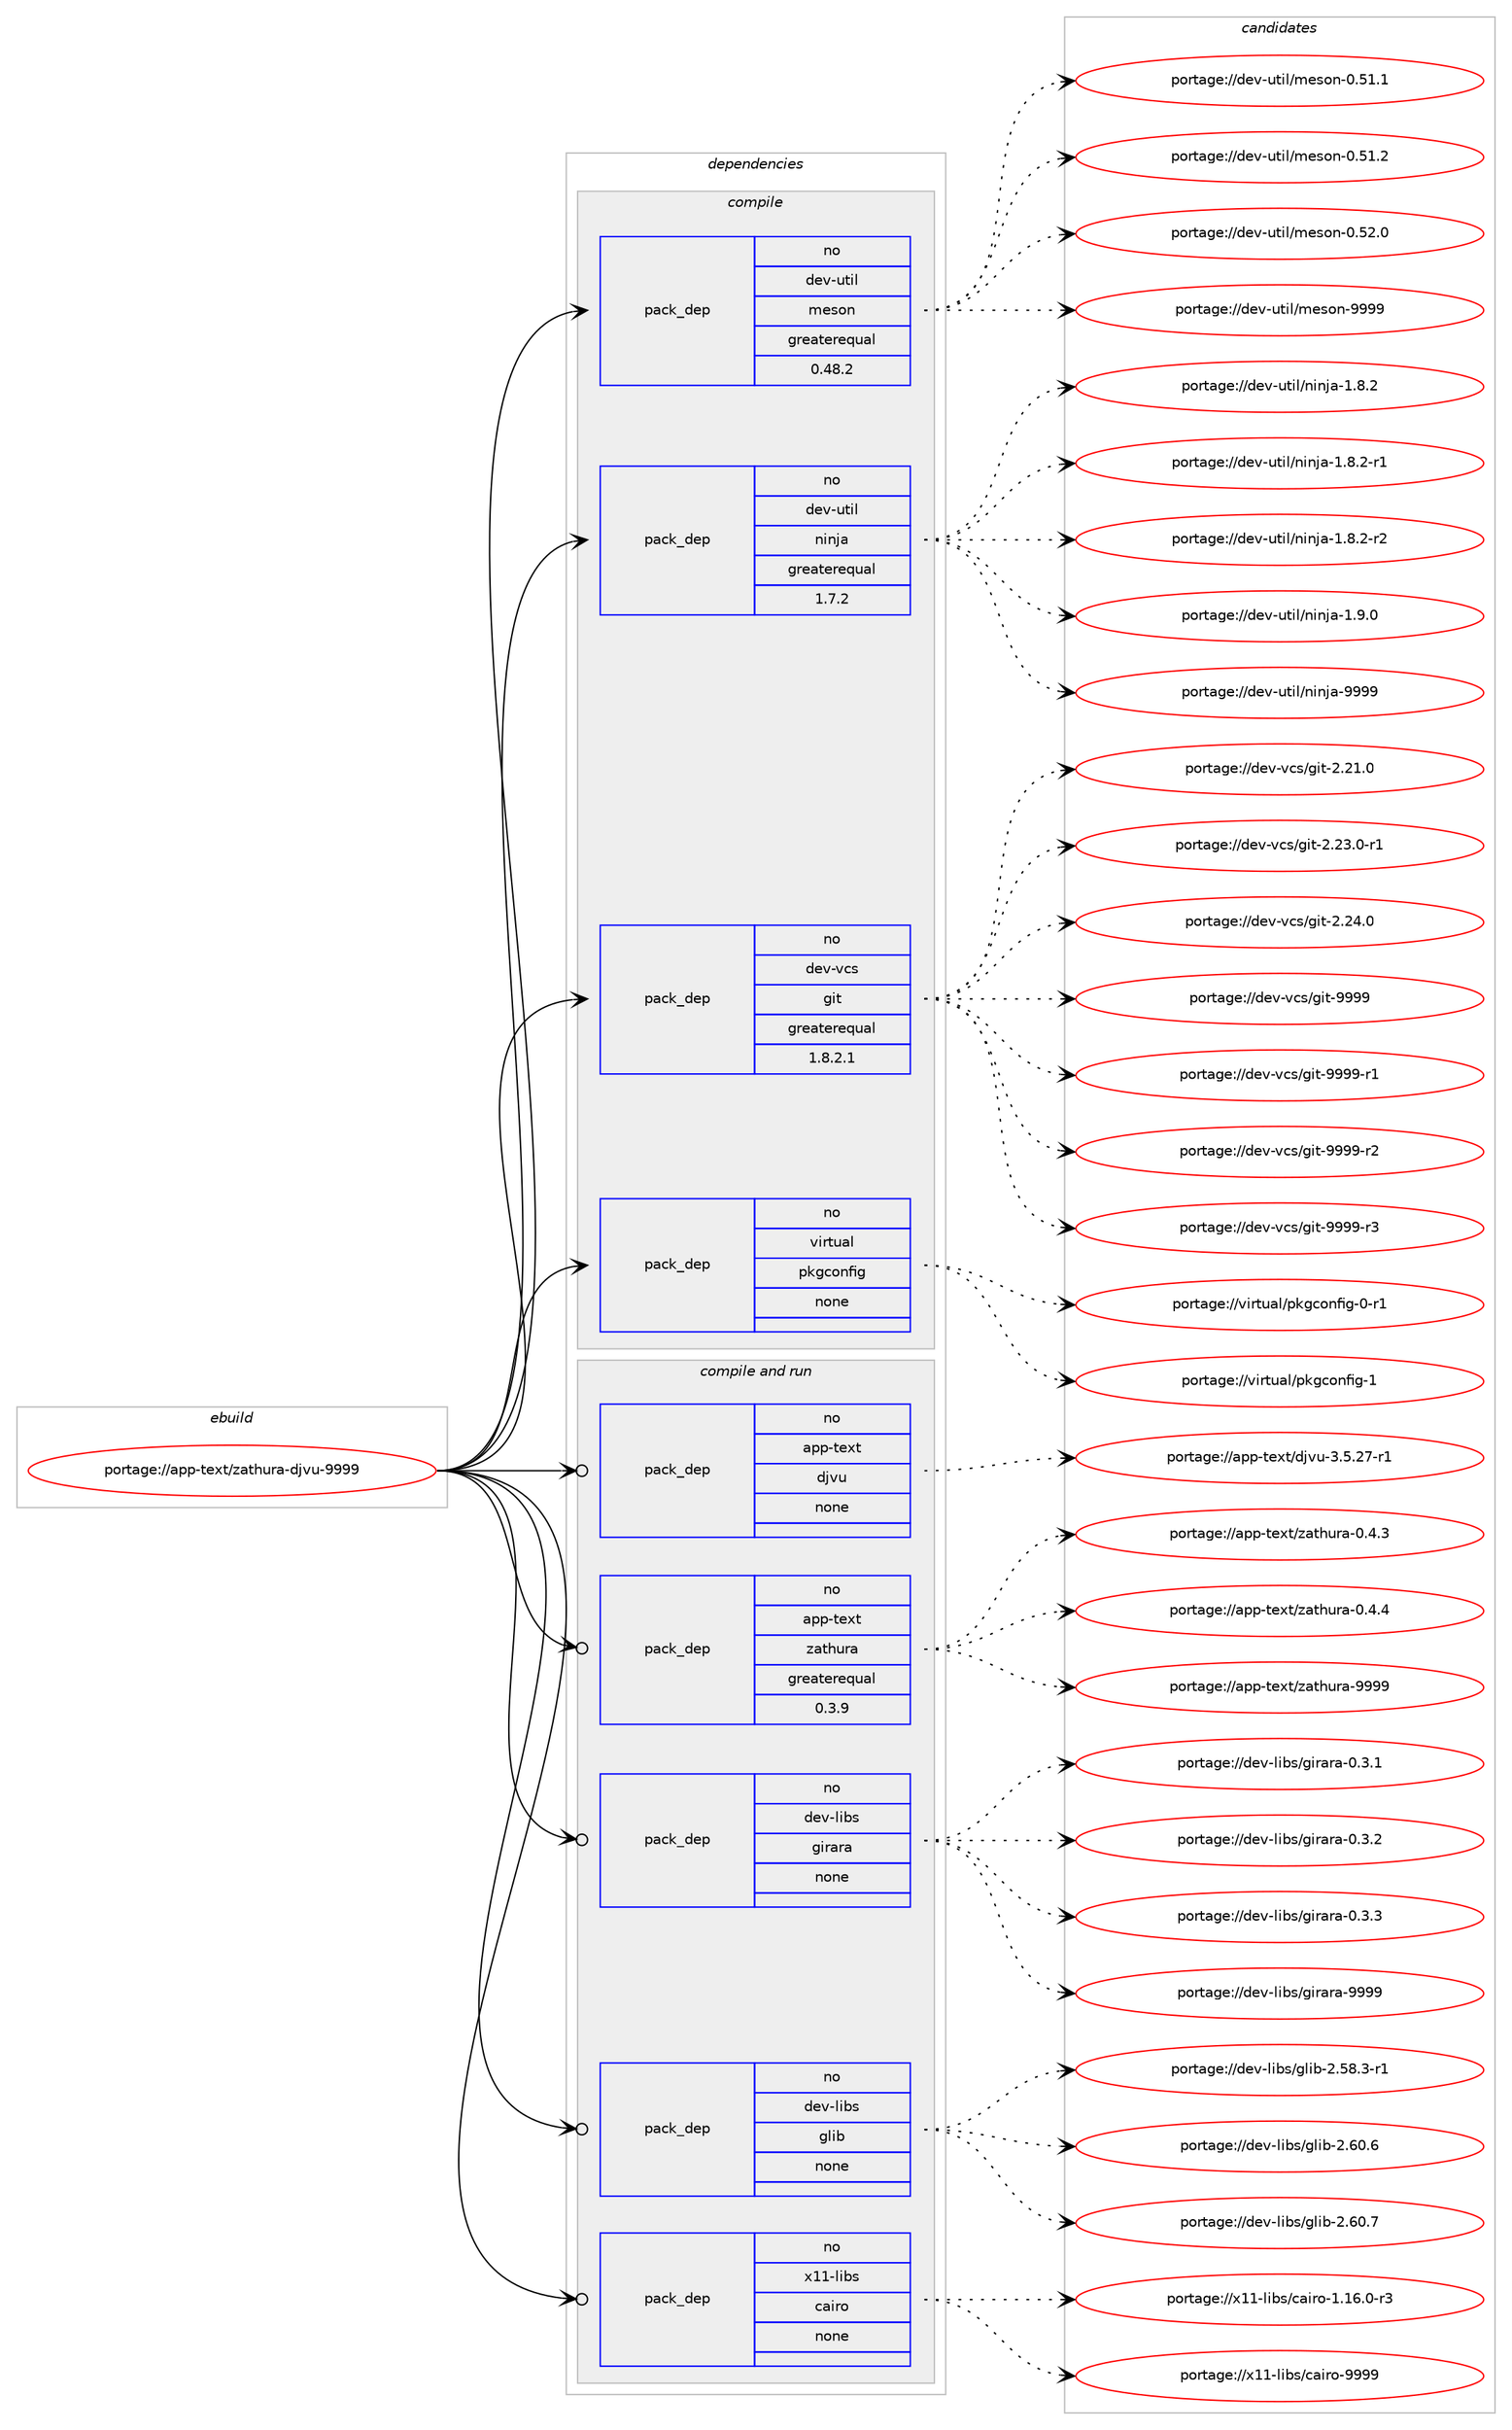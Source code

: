digraph prolog {

# *************
# Graph options
# *************

newrank=true;
concentrate=true;
compound=true;
graph [rankdir=LR,fontname=Helvetica,fontsize=10,ranksep=1.5];#, ranksep=2.5, nodesep=0.2];
edge  [arrowhead=vee];
node  [fontname=Helvetica,fontsize=10];

# **********
# The ebuild
# **********

subgraph cluster_leftcol {
color=gray;
rank=same;
label=<<i>ebuild</i>>;
id [label="portage://app-text/zathura-djvu-9999", color=red, width=4, href="../app-text/zathura-djvu-9999.svg"];
}

# ****************
# The dependencies
# ****************

subgraph cluster_midcol {
color=gray;
label=<<i>dependencies</i>>;
subgraph cluster_compile {
fillcolor="#eeeeee";
style=filled;
label=<<i>compile</i>>;
subgraph pack36477 {
dependency48996 [label=<<TABLE BORDER="0" CELLBORDER="1" CELLSPACING="0" CELLPADDING="4" WIDTH="220"><TR><TD ROWSPAN="6" CELLPADDING="30">pack_dep</TD></TR><TR><TD WIDTH="110">no</TD></TR><TR><TD>dev-util</TD></TR><TR><TD>meson</TD></TR><TR><TD>greaterequal</TD></TR><TR><TD>0.48.2</TD></TR></TABLE>>, shape=none, color=blue];
}
id:e -> dependency48996:w [weight=20,style="solid",arrowhead="vee"];
subgraph pack36478 {
dependency48997 [label=<<TABLE BORDER="0" CELLBORDER="1" CELLSPACING="0" CELLPADDING="4" WIDTH="220"><TR><TD ROWSPAN="6" CELLPADDING="30">pack_dep</TD></TR><TR><TD WIDTH="110">no</TD></TR><TR><TD>dev-util</TD></TR><TR><TD>ninja</TD></TR><TR><TD>greaterequal</TD></TR><TR><TD>1.7.2</TD></TR></TABLE>>, shape=none, color=blue];
}
id:e -> dependency48997:w [weight=20,style="solid",arrowhead="vee"];
subgraph pack36479 {
dependency48998 [label=<<TABLE BORDER="0" CELLBORDER="1" CELLSPACING="0" CELLPADDING="4" WIDTH="220"><TR><TD ROWSPAN="6" CELLPADDING="30">pack_dep</TD></TR><TR><TD WIDTH="110">no</TD></TR><TR><TD>dev-vcs</TD></TR><TR><TD>git</TD></TR><TR><TD>greaterequal</TD></TR><TR><TD>1.8.2.1</TD></TR></TABLE>>, shape=none, color=blue];
}
id:e -> dependency48998:w [weight=20,style="solid",arrowhead="vee"];
subgraph pack36480 {
dependency48999 [label=<<TABLE BORDER="0" CELLBORDER="1" CELLSPACING="0" CELLPADDING="4" WIDTH="220"><TR><TD ROWSPAN="6" CELLPADDING="30">pack_dep</TD></TR><TR><TD WIDTH="110">no</TD></TR><TR><TD>virtual</TD></TR><TR><TD>pkgconfig</TD></TR><TR><TD>none</TD></TR><TR><TD></TD></TR></TABLE>>, shape=none, color=blue];
}
id:e -> dependency48999:w [weight=20,style="solid",arrowhead="vee"];
}
subgraph cluster_compileandrun {
fillcolor="#eeeeee";
style=filled;
label=<<i>compile and run</i>>;
subgraph pack36481 {
dependency49000 [label=<<TABLE BORDER="0" CELLBORDER="1" CELLSPACING="0" CELLPADDING="4" WIDTH="220"><TR><TD ROWSPAN="6" CELLPADDING="30">pack_dep</TD></TR><TR><TD WIDTH="110">no</TD></TR><TR><TD>app-text</TD></TR><TR><TD>djvu</TD></TR><TR><TD>none</TD></TR><TR><TD></TD></TR></TABLE>>, shape=none, color=blue];
}
id:e -> dependency49000:w [weight=20,style="solid",arrowhead="odotvee"];
subgraph pack36482 {
dependency49001 [label=<<TABLE BORDER="0" CELLBORDER="1" CELLSPACING="0" CELLPADDING="4" WIDTH="220"><TR><TD ROWSPAN="6" CELLPADDING="30">pack_dep</TD></TR><TR><TD WIDTH="110">no</TD></TR><TR><TD>app-text</TD></TR><TR><TD>zathura</TD></TR><TR><TD>greaterequal</TD></TR><TR><TD>0.3.9</TD></TR></TABLE>>, shape=none, color=blue];
}
id:e -> dependency49001:w [weight=20,style="solid",arrowhead="odotvee"];
subgraph pack36483 {
dependency49002 [label=<<TABLE BORDER="0" CELLBORDER="1" CELLSPACING="0" CELLPADDING="4" WIDTH="220"><TR><TD ROWSPAN="6" CELLPADDING="30">pack_dep</TD></TR><TR><TD WIDTH="110">no</TD></TR><TR><TD>dev-libs</TD></TR><TR><TD>girara</TD></TR><TR><TD>none</TD></TR><TR><TD></TD></TR></TABLE>>, shape=none, color=blue];
}
id:e -> dependency49002:w [weight=20,style="solid",arrowhead="odotvee"];
subgraph pack36484 {
dependency49003 [label=<<TABLE BORDER="0" CELLBORDER="1" CELLSPACING="0" CELLPADDING="4" WIDTH="220"><TR><TD ROWSPAN="6" CELLPADDING="30">pack_dep</TD></TR><TR><TD WIDTH="110">no</TD></TR><TR><TD>dev-libs</TD></TR><TR><TD>glib</TD></TR><TR><TD>none</TD></TR><TR><TD></TD></TR></TABLE>>, shape=none, color=blue];
}
id:e -> dependency49003:w [weight=20,style="solid",arrowhead="odotvee"];
subgraph pack36485 {
dependency49004 [label=<<TABLE BORDER="0" CELLBORDER="1" CELLSPACING="0" CELLPADDING="4" WIDTH="220"><TR><TD ROWSPAN="6" CELLPADDING="30">pack_dep</TD></TR><TR><TD WIDTH="110">no</TD></TR><TR><TD>x11-libs</TD></TR><TR><TD>cairo</TD></TR><TR><TD>none</TD></TR><TR><TD></TD></TR></TABLE>>, shape=none, color=blue];
}
id:e -> dependency49004:w [weight=20,style="solid",arrowhead="odotvee"];
}
subgraph cluster_run {
fillcolor="#eeeeee";
style=filled;
label=<<i>run</i>>;
}
}

# **************
# The candidates
# **************

subgraph cluster_choices {
rank=same;
color=gray;
label=<<i>candidates</i>>;

subgraph choice36477 {
color=black;
nodesep=1;
choiceportage100101118451171161051084710910111511111045484653494649 [label="portage://dev-util/meson-0.51.1", color=red, width=4,href="../dev-util/meson-0.51.1.svg"];
choiceportage100101118451171161051084710910111511111045484653494650 [label="portage://dev-util/meson-0.51.2", color=red, width=4,href="../dev-util/meson-0.51.2.svg"];
choiceportage100101118451171161051084710910111511111045484653504648 [label="portage://dev-util/meson-0.52.0", color=red, width=4,href="../dev-util/meson-0.52.0.svg"];
choiceportage10010111845117116105108471091011151111104557575757 [label="portage://dev-util/meson-9999", color=red, width=4,href="../dev-util/meson-9999.svg"];
dependency48996:e -> choiceportage100101118451171161051084710910111511111045484653494649:w [style=dotted,weight="100"];
dependency48996:e -> choiceportage100101118451171161051084710910111511111045484653494650:w [style=dotted,weight="100"];
dependency48996:e -> choiceportage100101118451171161051084710910111511111045484653504648:w [style=dotted,weight="100"];
dependency48996:e -> choiceportage10010111845117116105108471091011151111104557575757:w [style=dotted,weight="100"];
}
subgraph choice36478 {
color=black;
nodesep=1;
choiceportage100101118451171161051084711010511010697454946564650 [label="portage://dev-util/ninja-1.8.2", color=red, width=4,href="../dev-util/ninja-1.8.2.svg"];
choiceportage1001011184511711610510847110105110106974549465646504511449 [label="portage://dev-util/ninja-1.8.2-r1", color=red, width=4,href="../dev-util/ninja-1.8.2-r1.svg"];
choiceportage1001011184511711610510847110105110106974549465646504511450 [label="portage://dev-util/ninja-1.8.2-r2", color=red, width=4,href="../dev-util/ninja-1.8.2-r2.svg"];
choiceportage100101118451171161051084711010511010697454946574648 [label="portage://dev-util/ninja-1.9.0", color=red, width=4,href="../dev-util/ninja-1.9.0.svg"];
choiceportage1001011184511711610510847110105110106974557575757 [label="portage://dev-util/ninja-9999", color=red, width=4,href="../dev-util/ninja-9999.svg"];
dependency48997:e -> choiceportage100101118451171161051084711010511010697454946564650:w [style=dotted,weight="100"];
dependency48997:e -> choiceportage1001011184511711610510847110105110106974549465646504511449:w [style=dotted,weight="100"];
dependency48997:e -> choiceportage1001011184511711610510847110105110106974549465646504511450:w [style=dotted,weight="100"];
dependency48997:e -> choiceportage100101118451171161051084711010511010697454946574648:w [style=dotted,weight="100"];
dependency48997:e -> choiceportage1001011184511711610510847110105110106974557575757:w [style=dotted,weight="100"];
}
subgraph choice36479 {
color=black;
nodesep=1;
choiceportage10010111845118991154710310511645504650494648 [label="portage://dev-vcs/git-2.21.0", color=red, width=4,href="../dev-vcs/git-2.21.0.svg"];
choiceportage100101118451189911547103105116455046505146484511449 [label="portage://dev-vcs/git-2.23.0-r1", color=red, width=4,href="../dev-vcs/git-2.23.0-r1.svg"];
choiceportage10010111845118991154710310511645504650524648 [label="portage://dev-vcs/git-2.24.0", color=red, width=4,href="../dev-vcs/git-2.24.0.svg"];
choiceportage1001011184511899115471031051164557575757 [label="portage://dev-vcs/git-9999", color=red, width=4,href="../dev-vcs/git-9999.svg"];
choiceportage10010111845118991154710310511645575757574511449 [label="portage://dev-vcs/git-9999-r1", color=red, width=4,href="../dev-vcs/git-9999-r1.svg"];
choiceportage10010111845118991154710310511645575757574511450 [label="portage://dev-vcs/git-9999-r2", color=red, width=4,href="../dev-vcs/git-9999-r2.svg"];
choiceportage10010111845118991154710310511645575757574511451 [label="portage://dev-vcs/git-9999-r3", color=red, width=4,href="../dev-vcs/git-9999-r3.svg"];
dependency48998:e -> choiceportage10010111845118991154710310511645504650494648:w [style=dotted,weight="100"];
dependency48998:e -> choiceportage100101118451189911547103105116455046505146484511449:w [style=dotted,weight="100"];
dependency48998:e -> choiceportage10010111845118991154710310511645504650524648:w [style=dotted,weight="100"];
dependency48998:e -> choiceportage1001011184511899115471031051164557575757:w [style=dotted,weight="100"];
dependency48998:e -> choiceportage10010111845118991154710310511645575757574511449:w [style=dotted,weight="100"];
dependency48998:e -> choiceportage10010111845118991154710310511645575757574511450:w [style=dotted,weight="100"];
dependency48998:e -> choiceportage10010111845118991154710310511645575757574511451:w [style=dotted,weight="100"];
}
subgraph choice36480 {
color=black;
nodesep=1;
choiceportage11810511411611797108471121071039911111010210510345484511449 [label="portage://virtual/pkgconfig-0-r1", color=red, width=4,href="../virtual/pkgconfig-0-r1.svg"];
choiceportage1181051141161179710847112107103991111101021051034549 [label="portage://virtual/pkgconfig-1", color=red, width=4,href="../virtual/pkgconfig-1.svg"];
dependency48999:e -> choiceportage11810511411611797108471121071039911111010210510345484511449:w [style=dotted,weight="100"];
dependency48999:e -> choiceportage1181051141161179710847112107103991111101021051034549:w [style=dotted,weight="100"];
}
subgraph choice36481 {
color=black;
nodesep=1;
choiceportage971121124511610112011647100106118117455146534650554511449 [label="portage://app-text/djvu-3.5.27-r1", color=red, width=4,href="../app-text/djvu-3.5.27-r1.svg"];
dependency49000:e -> choiceportage971121124511610112011647100106118117455146534650554511449:w [style=dotted,weight="100"];
}
subgraph choice36482 {
color=black;
nodesep=1;
choiceportage9711211245116101120116471229711610411711497454846524651 [label="portage://app-text/zathura-0.4.3", color=red, width=4,href="../app-text/zathura-0.4.3.svg"];
choiceportage9711211245116101120116471229711610411711497454846524652 [label="portage://app-text/zathura-0.4.4", color=red, width=4,href="../app-text/zathura-0.4.4.svg"];
choiceportage97112112451161011201164712297116104117114974557575757 [label="portage://app-text/zathura-9999", color=red, width=4,href="../app-text/zathura-9999.svg"];
dependency49001:e -> choiceportage9711211245116101120116471229711610411711497454846524651:w [style=dotted,weight="100"];
dependency49001:e -> choiceportage9711211245116101120116471229711610411711497454846524652:w [style=dotted,weight="100"];
dependency49001:e -> choiceportage97112112451161011201164712297116104117114974557575757:w [style=dotted,weight="100"];
}
subgraph choice36483 {
color=black;
nodesep=1;
choiceportage1001011184510810598115471031051149711497454846514649 [label="portage://dev-libs/girara-0.3.1", color=red, width=4,href="../dev-libs/girara-0.3.1.svg"];
choiceportage1001011184510810598115471031051149711497454846514650 [label="portage://dev-libs/girara-0.3.2", color=red, width=4,href="../dev-libs/girara-0.3.2.svg"];
choiceportage1001011184510810598115471031051149711497454846514651 [label="portage://dev-libs/girara-0.3.3", color=red, width=4,href="../dev-libs/girara-0.3.3.svg"];
choiceportage10010111845108105981154710310511497114974557575757 [label="portage://dev-libs/girara-9999", color=red, width=4,href="../dev-libs/girara-9999.svg"];
dependency49002:e -> choiceportage1001011184510810598115471031051149711497454846514649:w [style=dotted,weight="100"];
dependency49002:e -> choiceportage1001011184510810598115471031051149711497454846514650:w [style=dotted,weight="100"];
dependency49002:e -> choiceportage1001011184510810598115471031051149711497454846514651:w [style=dotted,weight="100"];
dependency49002:e -> choiceportage10010111845108105981154710310511497114974557575757:w [style=dotted,weight="100"];
}
subgraph choice36484 {
color=black;
nodesep=1;
choiceportage10010111845108105981154710310810598455046535646514511449 [label="portage://dev-libs/glib-2.58.3-r1", color=red, width=4,href="../dev-libs/glib-2.58.3-r1.svg"];
choiceportage1001011184510810598115471031081059845504654484654 [label="portage://dev-libs/glib-2.60.6", color=red, width=4,href="../dev-libs/glib-2.60.6.svg"];
choiceportage1001011184510810598115471031081059845504654484655 [label="portage://dev-libs/glib-2.60.7", color=red, width=4,href="../dev-libs/glib-2.60.7.svg"];
dependency49003:e -> choiceportage10010111845108105981154710310810598455046535646514511449:w [style=dotted,weight="100"];
dependency49003:e -> choiceportage1001011184510810598115471031081059845504654484654:w [style=dotted,weight="100"];
dependency49003:e -> choiceportage1001011184510810598115471031081059845504654484655:w [style=dotted,weight="100"];
}
subgraph choice36485 {
color=black;
nodesep=1;
choiceportage12049494510810598115479997105114111454946495446484511451 [label="portage://x11-libs/cairo-1.16.0-r3", color=red, width=4,href="../x11-libs/cairo-1.16.0-r3.svg"];
choiceportage120494945108105981154799971051141114557575757 [label="portage://x11-libs/cairo-9999", color=red, width=4,href="../x11-libs/cairo-9999.svg"];
dependency49004:e -> choiceportage12049494510810598115479997105114111454946495446484511451:w [style=dotted,weight="100"];
dependency49004:e -> choiceportage120494945108105981154799971051141114557575757:w [style=dotted,weight="100"];
}
}

}
